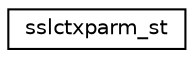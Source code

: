 digraph "Graphical Class Hierarchy"
{
  edge [fontname="Helvetica",fontsize="10",labelfontname="Helvetica",labelfontsize="10"];
  node [fontname="Helvetica",fontsize="10",shape=record];
  rankdir="LR";
  Node0 [label="sslctxparm_st",height=0.2,width=0.4,color="black", fillcolor="white", style="filled",URL="$structsslctxparm__st.html"];
}
